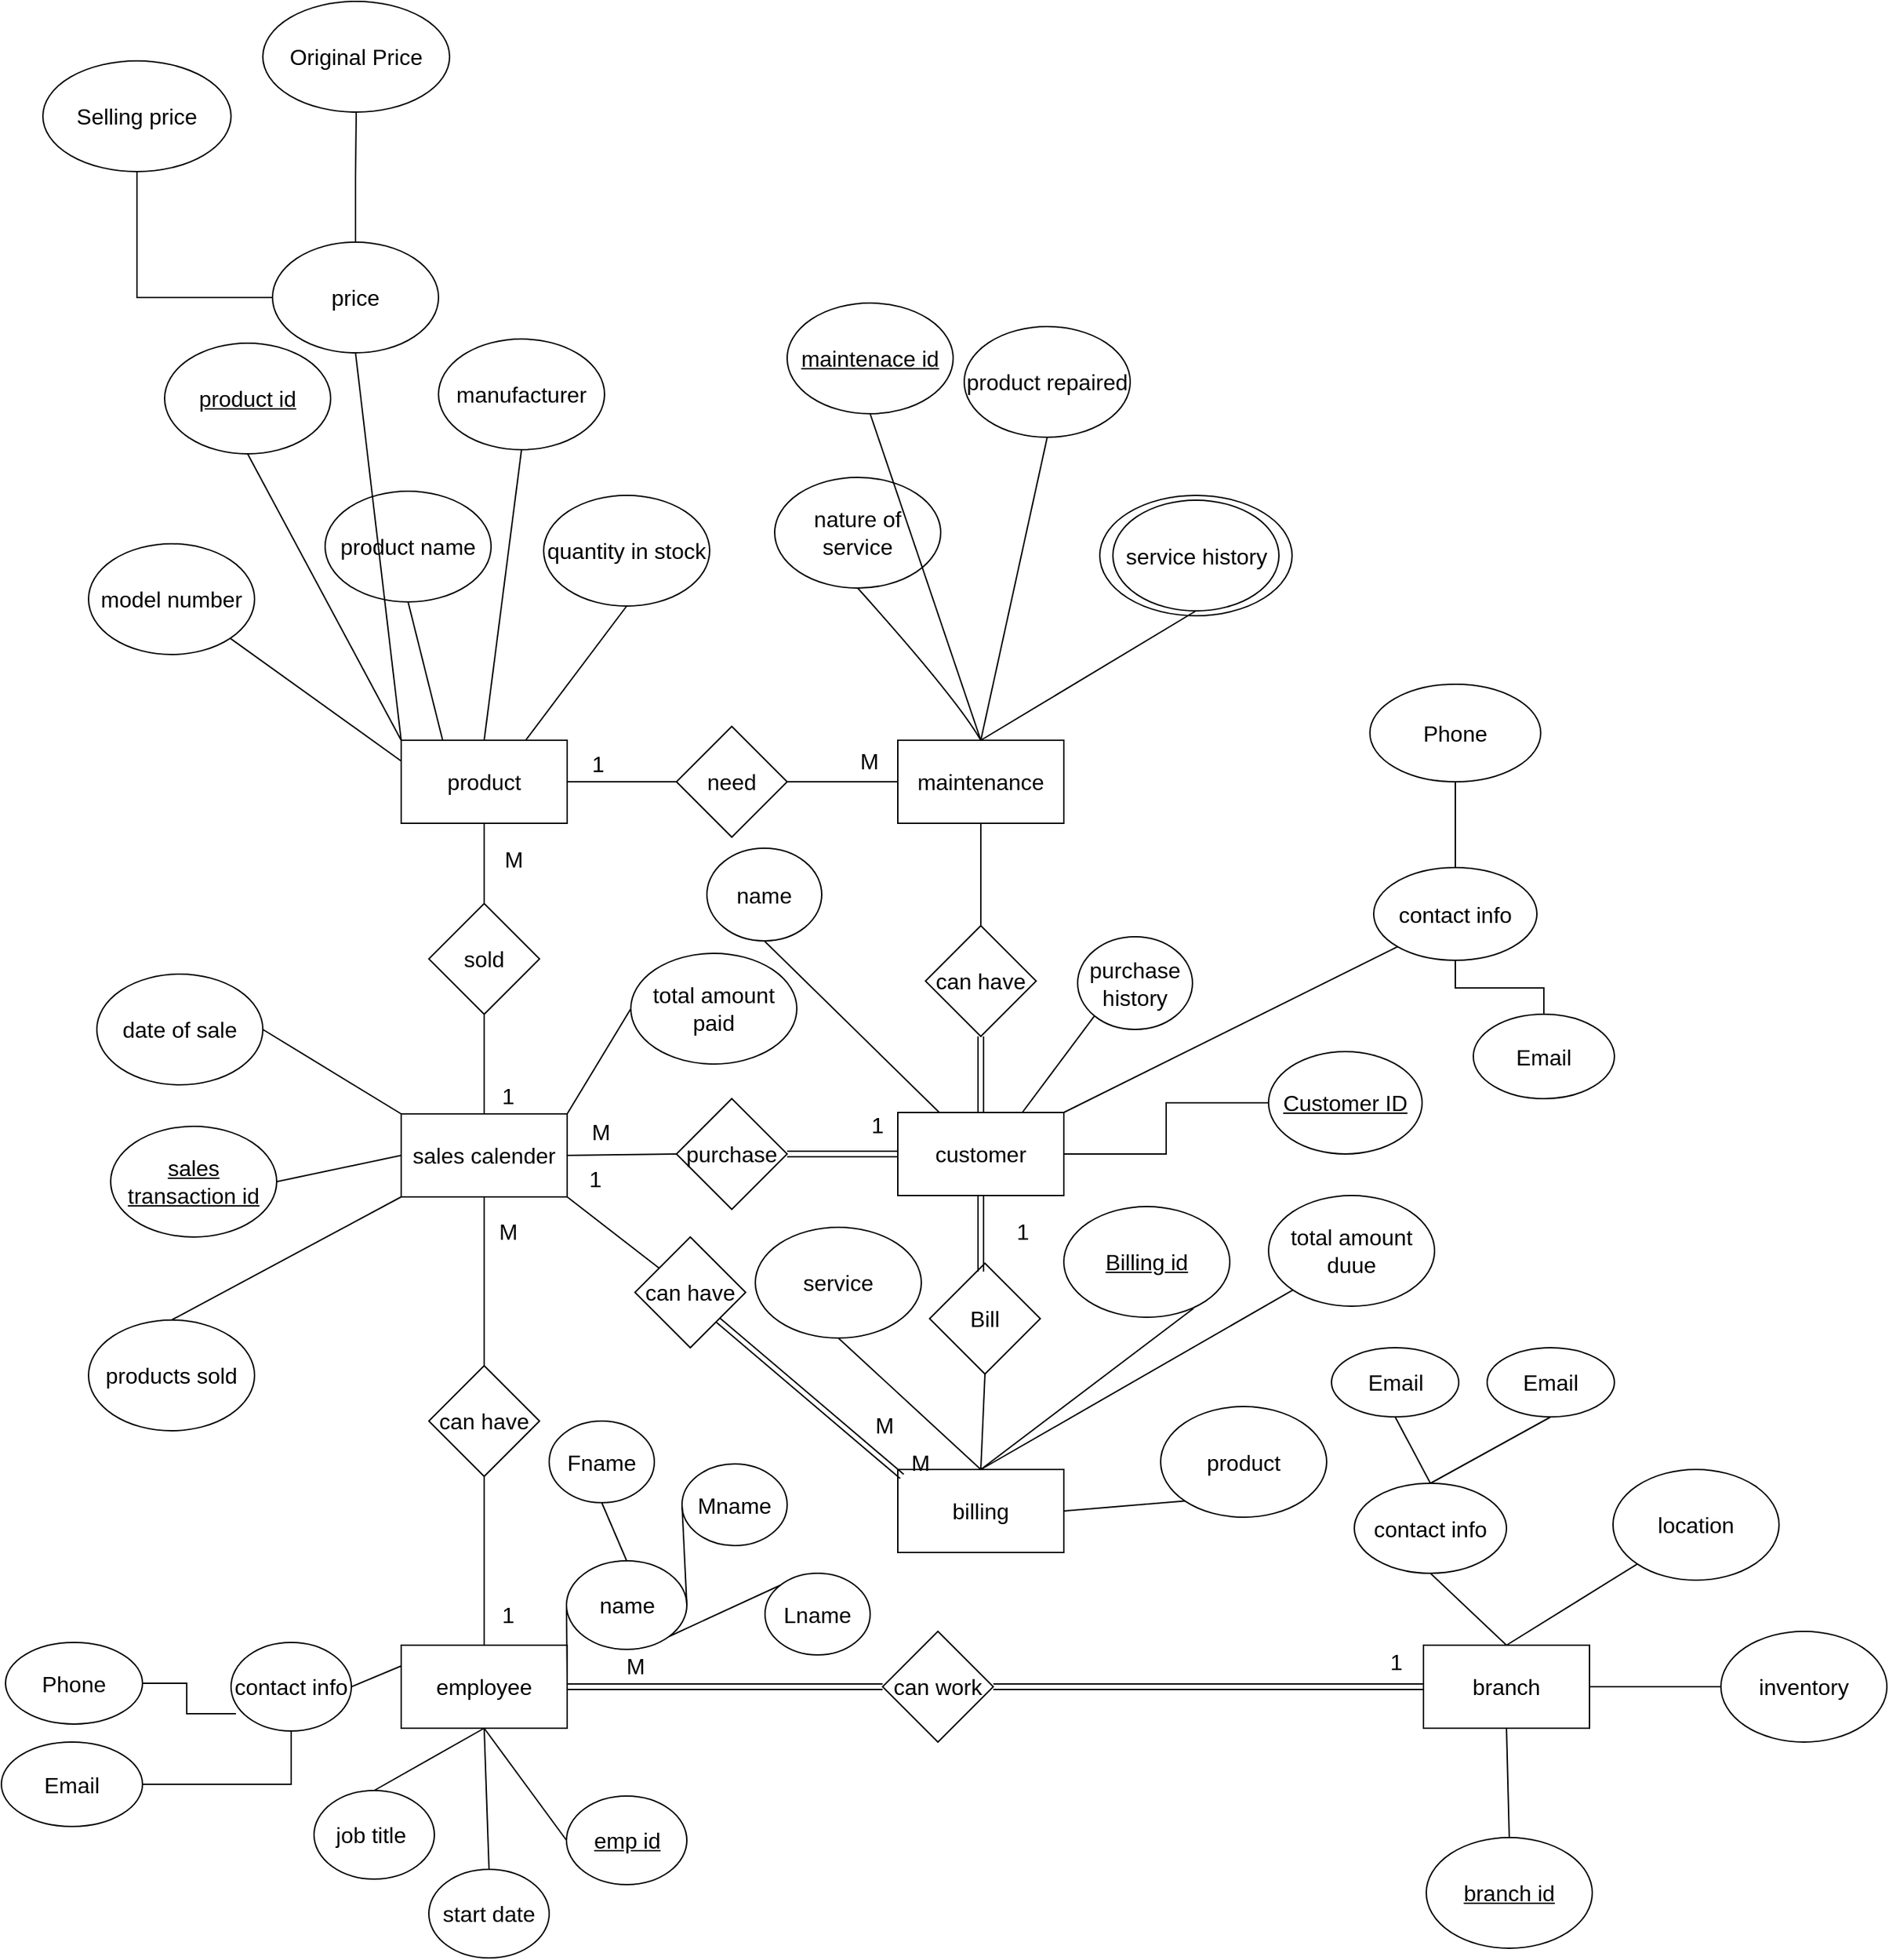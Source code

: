 <mxfile version="21.3.2" type="github">
  <diagram name="Page-1" id="_14LEz57tPDZyepLyran">
    <mxGraphModel dx="2309" dy="1158" grid="0" gridSize="10" guides="1" tooltips="1" connect="1" arrows="1" fold="1" page="0" pageScale="1" pageWidth="827" pageHeight="1169" math="0" shadow="0">
      <root>
        <mxCell id="0" />
        <mxCell id="1" parent="0" />
        <mxCell id="wd9jZNYNMY0b6v13ebfj-4" value="product&lt;span data-lucid-content=&quot;{&amp;quot;t&amp;quot;:&amp;quot;product&amp;quot;,&amp;quot;m&amp;quot;:[{&amp;quot;s&amp;quot;:0,&amp;quot;n&amp;quot;:&amp;quot;a&amp;quot;,&amp;quot;v&amp;quot;:&amp;quot;center&amp;quot;},{&amp;quot;s&amp;quot;:0,&amp;quot;n&amp;quot;:&amp;quot;b&amp;quot;,&amp;quot;v&amp;quot;:true,&amp;quot;e&amp;quot;:7},{&amp;quot;s&amp;quot;:0,&amp;quot;n&amp;quot;:&amp;quot;c&amp;quot;,&amp;quot;v&amp;quot;:&amp;quot;#333333ff&amp;quot;,&amp;quot;e&amp;quot;:7},{&amp;quot;s&amp;quot;:0,&amp;quot;n&amp;quot;:&amp;quot;fc&amp;quot;,&amp;quot;v&amp;quot;:&amp;quot;Bold&amp;quot;,&amp;quot;e&amp;quot;:7},{&amp;quot;s&amp;quot;:0,&amp;quot;n&amp;quot;:&amp;quot;fid&amp;quot;,&amp;quot;v&amp;quot;:5,&amp;quot;e&amp;quot;:7},{&amp;quot;s&amp;quot;:0,&amp;quot;n&amp;quot;:&amp;quot;s&amp;quot;,&amp;quot;v&amp;quot;:22.222,&amp;quot;e&amp;quot;:7}]}&quot; data-lucid-type=&quot;application/vnd.lucid.text&quot;&gt;&lt;/span&gt;&lt;span data-lucid-content=&quot;{&amp;quot;t&amp;quot;:&amp;quot;product&amp;quot;,&amp;quot;m&amp;quot;:[{&amp;quot;s&amp;quot;:0,&amp;quot;n&amp;quot;:&amp;quot;a&amp;quot;,&amp;quot;v&amp;quot;:&amp;quot;center&amp;quot;},{&amp;quot;s&amp;quot;:0,&amp;quot;n&amp;quot;:&amp;quot;b&amp;quot;,&amp;quot;v&amp;quot;:true,&amp;quot;e&amp;quot;:7},{&amp;quot;s&amp;quot;:0,&amp;quot;n&amp;quot;:&amp;quot;c&amp;quot;,&amp;quot;v&amp;quot;:&amp;quot;#333333ff&amp;quot;,&amp;quot;e&amp;quot;:7},{&amp;quot;s&amp;quot;:0,&amp;quot;n&amp;quot;:&amp;quot;fc&amp;quot;,&amp;quot;v&amp;quot;:&amp;quot;Bold&amp;quot;,&amp;quot;e&amp;quot;:7},{&amp;quot;s&amp;quot;:0,&amp;quot;n&amp;quot;:&amp;quot;fid&amp;quot;,&amp;quot;v&amp;quot;:5,&amp;quot;e&amp;quot;:7},{&amp;quot;s&amp;quot;:0,&amp;quot;n&amp;quot;:&amp;quot;s&amp;quot;,&amp;quot;v&amp;quot;:22.222,&amp;quot;e&amp;quot;:7}]}&quot; data-lucid-type=&quot;application/vnd.lucid.text&quot;&gt;&lt;/span&gt;" style="rounded=0;whiteSpace=wrap;html=1;fontSize=16;" parent="1" vertex="1">
          <mxGeometry x="163" y="721" width="120" height="60" as="geometry" />
        </mxCell>
        <mxCell id="4b2ayb3zrJnUfWm3g6P_-13" value="" style="edgeStyle=orthogonalEdgeStyle;rounded=0;orthogonalLoop=1;jettySize=auto;html=1;endArrow=none;endFill=0;" parent="1" source="wd9jZNYNMY0b6v13ebfj-5" target="4b2ayb3zrJnUfWm3g6P_-12" edge="1">
          <mxGeometry relative="1" as="geometry" />
        </mxCell>
        <mxCell id="wd9jZNYNMY0b6v13ebfj-5" value="customer" style="rounded=0;whiteSpace=wrap;html=1;fontSize=16;" parent="1" vertex="1">
          <mxGeometry x="522" y="990" width="120" height="60" as="geometry" />
        </mxCell>
        <mxCell id="wd9jZNYNMY0b6v13ebfj-6" value="employee" style="rounded=0;whiteSpace=wrap;html=1;fontSize=16;" parent="1" vertex="1">
          <mxGeometry x="163" y="1375" width="120" height="60" as="geometry" />
        </mxCell>
        <mxCell id="wd9jZNYNMY0b6v13ebfj-7" value="branch" style="rounded=0;whiteSpace=wrap;html=1;fontSize=16;" parent="1" vertex="1">
          <mxGeometry x="902" y="1375" width="120" height="60" as="geometry" />
        </mxCell>
        <mxCell id="wd9jZNYNMY0b6v13ebfj-8" value="billing" style="rounded=0;whiteSpace=wrap;html=1;fontSize=16;" parent="1" vertex="1">
          <mxGeometry x="522" y="1248" width="120" height="60" as="geometry" />
        </mxCell>
        <mxCell id="wd9jZNYNMY0b6v13ebfj-9" value="sales calender" style="rounded=0;whiteSpace=wrap;html=1;fontSize=16;" parent="1" vertex="1">
          <mxGeometry x="163" y="991" width="120" height="60" as="geometry" />
        </mxCell>
        <mxCell id="wd9jZNYNMY0b6v13ebfj-10" value="maintenance" style="rounded=0;whiteSpace=wrap;html=1;fontSize=16;" parent="1" vertex="1">
          <mxGeometry x="522" y="721" width="120" height="60" as="geometry" />
        </mxCell>
        <mxCell id="wd9jZNYNMY0b6v13ebfj-11" value="need" style="rhombus;whiteSpace=wrap;html=1;fontSize=16;" parent="1" vertex="1">
          <mxGeometry x="362" y="711" width="80" height="80" as="geometry" />
        </mxCell>
        <mxCell id="wd9jZNYNMY0b6v13ebfj-12" value="sold" style="rhombus;whiteSpace=wrap;html=1;fontSize=16;" parent="1" vertex="1">
          <mxGeometry x="183" y="839" width="80" height="80" as="geometry" />
        </mxCell>
        <mxCell id="wd9jZNYNMY0b6v13ebfj-13" value="Bill" style="rhombus;whiteSpace=wrap;html=1;fontSize=16;" parent="1" vertex="1">
          <mxGeometry x="545" y="1099" width="80" height="80" as="geometry" />
        </mxCell>
        <mxCell id="wd9jZNYNMY0b6v13ebfj-14" value="can have" style="rhombus;whiteSpace=wrap;html=1;fontSize=16;" parent="1" vertex="1">
          <mxGeometry x="183" y="1173" width="80" height="80" as="geometry" />
        </mxCell>
        <mxCell id="wd9jZNYNMY0b6v13ebfj-15" value="purchase" style="rhombus;whiteSpace=wrap;html=1;fontSize=16;" parent="1" vertex="1">
          <mxGeometry x="362" y="980" width="80" height="80" as="geometry" />
        </mxCell>
        <mxCell id="wd9jZNYNMY0b6v13ebfj-16" value="product name" style="ellipse;whiteSpace=wrap;html=1;fontSize=16;" parent="1" vertex="1">
          <mxGeometry x="108" y="541" width="120" height="80" as="geometry" />
        </mxCell>
        <mxCell id="wd9jZNYNMY0b6v13ebfj-17" value="quantity in stock" style="ellipse;whiteSpace=wrap;html=1;fontSize=16;" parent="1" vertex="1">
          <mxGeometry x="266" y="544" width="120" height="80" as="geometry" />
        </mxCell>
        <mxCell id="wd9jZNYNMY0b6v13ebfj-18" value="model number" style="ellipse;whiteSpace=wrap;html=1;fontSize=16;" parent="1" vertex="1">
          <mxGeometry x="-63" y="579" width="120" height="80" as="geometry" />
        </mxCell>
        <mxCell id="4b2ayb3zrJnUfWm3g6P_-7" value="" style="edgeStyle=orthogonalEdgeStyle;rounded=0;orthogonalLoop=1;jettySize=auto;html=1;endArrow=none;endFill=0;" parent="1" source="wd9jZNYNMY0b6v13ebfj-19" target="4b2ayb3zrJnUfWm3g6P_-6" edge="1">
          <mxGeometry relative="1" as="geometry" />
        </mxCell>
        <mxCell id="4b2ayb3zrJnUfWm3g6P_-9" value="" style="edgeStyle=orthogonalEdgeStyle;rounded=0;orthogonalLoop=1;jettySize=auto;html=1;endArrow=none;endFill=0;" parent="1" source="wd9jZNYNMY0b6v13ebfj-19" target="4b2ayb3zrJnUfWm3g6P_-8" edge="1">
          <mxGeometry relative="1" as="geometry" />
        </mxCell>
        <mxCell id="wd9jZNYNMY0b6v13ebfj-19" value="price" style="ellipse;whiteSpace=wrap;html=1;fontSize=16;" parent="1" vertex="1">
          <mxGeometry x="70" y="361" width="120" height="80" as="geometry" />
        </mxCell>
        <mxCell id="wd9jZNYNMY0b6v13ebfj-27" value="" style="endArrow=none;html=1;rounded=0;fontSize=12;startSize=8;endSize=8;curved=1;exitX=0.5;exitY=1;exitDx=0;exitDy=0;entryX=0;entryY=0;entryDx=0;entryDy=0;" parent="1" source="wd9jZNYNMY0b6v13ebfj-19" target="wd9jZNYNMY0b6v13ebfj-4" edge="1">
          <mxGeometry width="50" height="50" relative="1" as="geometry">
            <mxPoint x="76" y="912" as="sourcePoint" />
            <mxPoint x="126" y="862" as="targetPoint" />
          </mxGeometry>
        </mxCell>
        <mxCell id="wd9jZNYNMY0b6v13ebfj-28" value="manufacturer" style="ellipse;whiteSpace=wrap;html=1;fontSize=16;" parent="1" vertex="1">
          <mxGeometry x="190" y="431" width="120" height="80" as="geometry" />
        </mxCell>
        <mxCell id="wd9jZNYNMY0b6v13ebfj-29" value="&lt;u&gt;product id&lt;/u&gt;" style="ellipse;whiteSpace=wrap;html=1;fontSize=16;" parent="1" vertex="1">
          <mxGeometry x="-8" y="434" width="120" height="80" as="geometry" />
        </mxCell>
        <mxCell id="wd9jZNYNMY0b6v13ebfj-30" value="" style="endArrow=none;html=1;rounded=0;fontSize=12;startSize=8;endSize=8;curved=1;entryX=1;entryY=1;entryDx=0;entryDy=0;exitX=0;exitY=0.25;exitDx=0;exitDy=0;" parent="1" source="wd9jZNYNMY0b6v13ebfj-4" target="wd9jZNYNMY0b6v13ebfj-18" edge="1">
          <mxGeometry width="50" height="50" relative="1" as="geometry">
            <mxPoint x="-184" y="1195" as="sourcePoint" />
            <mxPoint x="-134" y="1145" as="targetPoint" />
          </mxGeometry>
        </mxCell>
        <mxCell id="wd9jZNYNMY0b6v13ebfj-31" value="" style="endArrow=none;html=1;rounded=0;fontSize=12;startSize=8;endSize=8;curved=1;entryX=0.5;entryY=1;entryDx=0;entryDy=0;exitX=0.25;exitY=0;exitDx=0;exitDy=0;" parent="1" source="wd9jZNYNMY0b6v13ebfj-4" target="wd9jZNYNMY0b6v13ebfj-16" edge="1">
          <mxGeometry width="50" height="50" relative="1" as="geometry">
            <mxPoint x="44" y="924" as="sourcePoint" />
            <mxPoint x="94" y="874" as="targetPoint" />
          </mxGeometry>
        </mxCell>
        <mxCell id="wd9jZNYNMY0b6v13ebfj-32" value="" style="endArrow=none;html=1;rounded=0;fontSize=12;startSize=8;endSize=8;curved=1;entryX=0.5;entryY=1;entryDx=0;entryDy=0;exitX=0.5;exitY=0;exitDx=0;exitDy=0;" parent="1" source="wd9jZNYNMY0b6v13ebfj-4" target="wd9jZNYNMY0b6v13ebfj-28" edge="1">
          <mxGeometry width="50" height="50" relative="1" as="geometry">
            <mxPoint x="203" y="731" as="sourcePoint" />
            <mxPoint x="178" y="631" as="targetPoint" />
          </mxGeometry>
        </mxCell>
        <mxCell id="wd9jZNYNMY0b6v13ebfj-33" value="" style="endArrow=none;html=1;rounded=0;fontSize=12;startSize=8;endSize=8;curved=1;entryX=0.5;entryY=1;entryDx=0;entryDy=0;exitX=0.75;exitY=0;exitDx=0;exitDy=0;" parent="1" source="wd9jZNYNMY0b6v13ebfj-4" target="wd9jZNYNMY0b6v13ebfj-17" edge="1">
          <mxGeometry width="50" height="50" relative="1" as="geometry">
            <mxPoint x="213" y="741" as="sourcePoint" />
            <mxPoint x="188" y="641" as="targetPoint" />
          </mxGeometry>
        </mxCell>
        <mxCell id="wd9jZNYNMY0b6v13ebfj-34" value="" style="endArrow=none;html=1;rounded=0;fontSize=12;startSize=8;endSize=8;curved=1;entryX=0.5;entryY=1;entryDx=0;entryDy=0;exitX=0;exitY=0;exitDx=0;exitDy=0;" parent="1" source="wd9jZNYNMY0b6v13ebfj-4" target="wd9jZNYNMY0b6v13ebfj-29" edge="1">
          <mxGeometry width="50" height="50" relative="1" as="geometry">
            <mxPoint x="233" y="731" as="sourcePoint" />
            <mxPoint x="260" y="521" as="targetPoint" />
          </mxGeometry>
        </mxCell>
        <mxCell id="wd9jZNYNMY0b6v13ebfj-36" value="" style="endArrow=none;html=1;rounded=0;fontSize=12;startSize=8;endSize=8;curved=1;exitX=1;exitY=0.5;exitDx=0;exitDy=0;entryX=0;entryY=0.5;entryDx=0;entryDy=0;" parent="1" source="wd9jZNYNMY0b6v13ebfj-4" target="wd9jZNYNMY0b6v13ebfj-11" edge="1">
          <mxGeometry width="50" height="50" relative="1" as="geometry">
            <mxPoint x="282" y="888" as="sourcePoint" />
            <mxPoint x="332" y="838" as="targetPoint" />
          </mxGeometry>
        </mxCell>
        <mxCell id="wd9jZNYNMY0b6v13ebfj-37" value="" style="endArrow=none;html=1;rounded=0;fontSize=12;startSize=8;endSize=8;curved=1;exitX=1;exitY=0.5;exitDx=0;exitDy=0;entryX=0;entryY=0.5;entryDx=0;entryDy=0;" parent="1" source="wd9jZNYNMY0b6v13ebfj-11" target="wd9jZNYNMY0b6v13ebfj-10" edge="1">
          <mxGeometry width="50" height="50" relative="1" as="geometry">
            <mxPoint x="383" y="884" as="sourcePoint" />
            <mxPoint x="471" y="770" as="targetPoint" />
          </mxGeometry>
        </mxCell>
        <mxCell id="wd9jZNYNMY0b6v13ebfj-38" value="nature of service" style="ellipse;whiteSpace=wrap;html=1;fontSize=16;" parent="1" vertex="1">
          <mxGeometry x="433" y="531" width="120" height="80" as="geometry" />
        </mxCell>
        <mxCell id="wd9jZNYNMY0b6v13ebfj-39" value="service history" style="ellipse;whiteSpace=wrap;html=1;fontSize=16;" parent="1" vertex="1">
          <mxGeometry x="677.5" y="547.5" width="120" height="80" as="geometry" />
        </mxCell>
        <mxCell id="wd9jZNYNMY0b6v13ebfj-40" value="product repaired" style="ellipse;whiteSpace=wrap;html=1;fontSize=16;" parent="1" vertex="1">
          <mxGeometry x="570" y="422" width="120" height="80" as="geometry" />
        </mxCell>
        <mxCell id="wd9jZNYNMY0b6v13ebfj-41" value="&lt;u&gt;maintenace id&lt;/u&gt;" style="ellipse;whiteSpace=wrap;html=1;fontSize=16;" parent="1" vertex="1">
          <mxGeometry x="442" y="405" width="120" height="80" as="geometry" />
        </mxCell>
        <mxCell id="wd9jZNYNMY0b6v13ebfj-42" value="" style="endArrow=none;html=1;rounded=0;fontSize=12;startSize=8;endSize=8;curved=1;entryX=0.5;entryY=1;entryDx=0;entryDy=0;exitX=0.5;exitY=0;exitDx=0;exitDy=0;" parent="1" source="wd9jZNYNMY0b6v13ebfj-10" target="wd9jZNYNMY0b6v13ebfj-39" edge="1">
          <mxGeometry width="50" height="50" relative="1" as="geometry">
            <mxPoint x="487" y="717" as="sourcePoint" />
            <mxPoint x="537" y="667" as="targetPoint" />
          </mxGeometry>
        </mxCell>
        <mxCell id="wd9jZNYNMY0b6v13ebfj-43" value="" style="endArrow=none;html=1;rounded=0;fontSize=12;startSize=8;endSize=8;curved=1;entryX=0.5;entryY=1;entryDx=0;entryDy=0;exitX=0.5;exitY=0;exitDx=0;exitDy=0;" parent="1" source="wd9jZNYNMY0b6v13ebfj-10" target="wd9jZNYNMY0b6v13ebfj-40" edge="1">
          <mxGeometry width="50" height="50" relative="1" as="geometry">
            <mxPoint x="497" y="727" as="sourcePoint" />
            <mxPoint x="547" y="677" as="targetPoint" />
          </mxGeometry>
        </mxCell>
        <mxCell id="wd9jZNYNMY0b6v13ebfj-44" value="" style="endArrow=none;html=1;rounded=0;fontSize=12;startSize=8;endSize=8;curved=1;entryX=0.5;entryY=1;entryDx=0;entryDy=0;exitX=0.5;exitY=0;exitDx=0;exitDy=0;" parent="1" source="wd9jZNYNMY0b6v13ebfj-10" target="wd9jZNYNMY0b6v13ebfj-41" edge="1">
          <mxGeometry width="50" height="50" relative="1" as="geometry">
            <mxPoint x="507" y="737" as="sourcePoint" />
            <mxPoint x="557" y="687" as="targetPoint" />
          </mxGeometry>
        </mxCell>
        <mxCell id="wd9jZNYNMY0b6v13ebfj-45" value="" style="endArrow=none;html=1;rounded=0;fontSize=12;startSize=8;endSize=8;curved=1;entryX=0.5;entryY=1;entryDx=0;entryDy=0;exitX=0.5;exitY=0;exitDx=0;exitDy=0;" parent="1" source="wd9jZNYNMY0b6v13ebfj-10" target="wd9jZNYNMY0b6v13ebfj-38" edge="1">
          <mxGeometry width="50" height="50" relative="1" as="geometry">
            <mxPoint x="517" y="747" as="sourcePoint" />
            <mxPoint x="567" y="697" as="targetPoint" />
            <Array as="points">
              <mxPoint x="564" y="690" />
            </Array>
          </mxGeometry>
        </mxCell>
        <mxCell id="wd9jZNYNMY0b6v13ebfj-47" value="" style="endArrow=none;html=1;rounded=0;fontSize=12;startSize=8;endSize=8;curved=1;entryX=0.5;entryY=1;entryDx=0;entryDy=0;exitX=0.5;exitY=0;exitDx=0;exitDy=0;" parent="1" source="wd9jZNYNMY0b6v13ebfj-12" target="wd9jZNYNMY0b6v13ebfj-4" edge="1">
          <mxGeometry width="50" height="50" relative="1" as="geometry">
            <mxPoint x="223" y="851" as="sourcePoint" />
            <mxPoint x="289" y="1142" as="targetPoint" />
          </mxGeometry>
        </mxCell>
        <mxCell id="wd9jZNYNMY0b6v13ebfj-48" value="" style="endArrow=none;html=1;rounded=0;fontSize=12;startSize=8;endSize=8;curved=1;entryX=0.5;entryY=1;entryDx=0;entryDy=0;exitX=0.5;exitY=0;exitDx=0;exitDy=0;" parent="1" source="wd9jZNYNMY0b6v13ebfj-9" target="wd9jZNYNMY0b6v13ebfj-12" edge="1">
          <mxGeometry width="50" height="50" relative="1" as="geometry">
            <mxPoint x="146" y="1171" as="sourcePoint" />
            <mxPoint x="196" y="1121" as="targetPoint" />
          </mxGeometry>
        </mxCell>
        <mxCell id="wd9jZNYNMY0b6v13ebfj-49" value="date of sale" style="ellipse;whiteSpace=wrap;html=1;fontSize=16;" parent="1" vertex="1">
          <mxGeometry x="-57" y="890" width="120" height="80" as="geometry" />
        </mxCell>
        <mxCell id="wd9jZNYNMY0b6v13ebfj-50" value="total amount paid" style="ellipse;whiteSpace=wrap;html=1;fontSize=16;" parent="1" vertex="1">
          <mxGeometry x="329" y="875" width="120" height="80" as="geometry" />
        </mxCell>
        <mxCell id="wd9jZNYNMY0b6v13ebfj-51" value="products sold" style="ellipse;whiteSpace=wrap;html=1;fontSize=16;" parent="1" vertex="1">
          <mxGeometry x="-63" y="1140" width="120" height="80" as="geometry" />
        </mxCell>
        <mxCell id="wd9jZNYNMY0b6v13ebfj-52" value="&lt;u&gt;sales transaction id&lt;/u&gt;" style="ellipse;whiteSpace=wrap;html=1;fontSize=16;" parent="1" vertex="1">
          <mxGeometry x="-47" y="1000" width="120" height="80" as="geometry" />
        </mxCell>
        <mxCell id="wd9jZNYNMY0b6v13ebfj-55" value="" style="endArrow=none;html=1;rounded=0;fontSize=12;startSize=8;endSize=8;curved=1;exitX=1;exitY=0.5;exitDx=0;exitDy=0;entryX=0;entryY=0;entryDx=0;entryDy=0;" parent="1" source="wd9jZNYNMY0b6v13ebfj-49" target="wd9jZNYNMY0b6v13ebfj-9" edge="1">
          <mxGeometry width="50" height="50" relative="1" as="geometry">
            <mxPoint x="107" y="981" as="sourcePoint" />
            <mxPoint x="157" y="931" as="targetPoint" />
          </mxGeometry>
        </mxCell>
        <mxCell id="wd9jZNYNMY0b6v13ebfj-56" value="" style="endArrow=none;html=1;rounded=0;fontSize=12;startSize=8;endSize=8;curved=1;entryX=1;entryY=0.5;entryDx=0;entryDy=0;exitX=0;exitY=0.5;exitDx=0;exitDy=0;" parent="1" source="wd9jZNYNMY0b6v13ebfj-9" target="wd9jZNYNMY0b6v13ebfj-52" edge="1">
          <mxGeometry width="50" height="50" relative="1" as="geometry">
            <mxPoint x="-96" y="1205" as="sourcePoint" />
            <mxPoint x="-46" y="1155" as="targetPoint" />
          </mxGeometry>
        </mxCell>
        <mxCell id="wd9jZNYNMY0b6v13ebfj-59" value="" style="endArrow=none;html=1;rounded=0;fontSize=12;startSize=8;endSize=8;curved=1;exitX=0;exitY=1;exitDx=0;exitDy=0;entryX=0.5;entryY=0;entryDx=0;entryDy=0;" parent="1" source="wd9jZNYNMY0b6v13ebfj-9" target="wd9jZNYNMY0b6v13ebfj-51" edge="1">
          <mxGeometry width="50" height="50" relative="1" as="geometry">
            <mxPoint x="304" y="1096" as="sourcePoint" />
            <mxPoint x="354" y="1046" as="targetPoint" />
          </mxGeometry>
        </mxCell>
        <mxCell id="wd9jZNYNMY0b6v13ebfj-60" value="" style="endArrow=none;html=1;rounded=0;fontSize=12;startSize=8;endSize=8;curved=1;exitX=0;exitY=0.5;exitDx=0;exitDy=0;entryX=1;entryY=0;entryDx=0;entryDy=0;" parent="1" source="wd9jZNYNMY0b6v13ebfj-50" target="wd9jZNYNMY0b6v13ebfj-9" edge="1">
          <mxGeometry width="50" height="50" relative="1" as="geometry">
            <mxPoint x="293" y="1061" as="sourcePoint" />
            <mxPoint x="320" y="1115" as="targetPoint" />
          </mxGeometry>
        </mxCell>
        <mxCell id="wd9jZNYNMY0b6v13ebfj-61" value="" style="endArrow=none;html=1;rounded=0;fontSize=12;startSize=8;endSize=8;curved=1;exitX=1;exitY=0.5;exitDx=0;exitDy=0;entryX=0;entryY=0.5;entryDx=0;entryDy=0;" parent="1" source="wd9jZNYNMY0b6v13ebfj-9" target="wd9jZNYNMY0b6v13ebfj-15" edge="1">
          <mxGeometry width="50" height="50" relative="1" as="geometry">
            <mxPoint x="339" y="1037" as="sourcePoint" />
            <mxPoint x="389" y="987" as="targetPoint" />
          </mxGeometry>
        </mxCell>
        <mxCell id="wd9jZNYNMY0b6v13ebfj-63" value="name" style="ellipse;whiteSpace=wrap;html=1;fontSize=16;" parent="1" vertex="1">
          <mxGeometry x="384" y="799" width="83" height="67" as="geometry" />
        </mxCell>
        <mxCell id="4b2ayb3zrJnUfWm3g6P_-2" value="" style="edgeStyle=orthogonalEdgeStyle;rounded=0;orthogonalLoop=1;jettySize=auto;html=1;endArrow=none;endFill=0;" parent="1" source="wd9jZNYNMY0b6v13ebfj-65" target="4b2ayb3zrJnUfWm3g6P_-1" edge="1">
          <mxGeometry relative="1" as="geometry" />
        </mxCell>
        <mxCell id="4b2ayb3zrJnUfWm3g6P_-4" value="" style="edgeStyle=orthogonalEdgeStyle;rounded=0;orthogonalLoop=1;jettySize=auto;html=1;endArrow=none;endFill=0;" parent="1" source="wd9jZNYNMY0b6v13ebfj-65" target="4b2ayb3zrJnUfWm3g6P_-3" edge="1">
          <mxGeometry relative="1" as="geometry" />
        </mxCell>
        <mxCell id="wd9jZNYNMY0b6v13ebfj-65" value="contact info" style="ellipse;whiteSpace=wrap;html=1;fontSize=16;" parent="1" vertex="1">
          <mxGeometry x="866" y="813" width="118" height="67" as="geometry" />
        </mxCell>
        <mxCell id="wd9jZNYNMY0b6v13ebfj-66" value="purchase&lt;br&gt;history" style="ellipse;whiteSpace=wrap;html=1;fontSize=16;" parent="1" vertex="1">
          <mxGeometry x="652" y="863" width="83" height="67" as="geometry" />
        </mxCell>
        <mxCell id="wd9jZNYNMY0b6v13ebfj-67" value="" style="endArrow=none;html=1;rounded=0;fontSize=12;startSize=8;endSize=8;curved=1;entryX=0.5;entryY=1;entryDx=0;entryDy=0;exitX=0.25;exitY=0;exitDx=0;exitDy=0;" parent="1" source="wd9jZNYNMY0b6v13ebfj-5" target="wd9jZNYNMY0b6v13ebfj-63" edge="1">
          <mxGeometry width="50" height="50" relative="1" as="geometry">
            <mxPoint x="499" y="1167" as="sourcePoint" />
            <mxPoint x="549" y="1117" as="targetPoint" />
          </mxGeometry>
        </mxCell>
        <mxCell id="wd9jZNYNMY0b6v13ebfj-68" value="" style="endArrow=none;html=1;rounded=0;fontSize=12;startSize=8;endSize=8;curved=1;entryX=0;entryY=1;entryDx=0;entryDy=0;exitX=1;exitY=0;exitDx=0;exitDy=0;" parent="1" source="wd9jZNYNMY0b6v13ebfj-5" target="wd9jZNYNMY0b6v13ebfj-65" edge="1">
          <mxGeometry width="50" height="50" relative="1" as="geometry">
            <mxPoint x="612" y="1196" as="sourcePoint" />
            <mxPoint x="662" y="1146" as="targetPoint" />
          </mxGeometry>
        </mxCell>
        <mxCell id="wd9jZNYNMY0b6v13ebfj-71" value="" style="endArrow=none;html=1;rounded=0;fontSize=12;startSize=8;endSize=8;curved=1;entryX=0;entryY=1;entryDx=0;entryDy=0;exitX=0.75;exitY=0;exitDx=0;exitDy=0;" parent="1" source="wd9jZNYNMY0b6v13ebfj-5" target="wd9jZNYNMY0b6v13ebfj-66" edge="1">
          <mxGeometry width="50" height="50" relative="1" as="geometry">
            <mxPoint x="592" y="1000" as="sourcePoint" />
            <mxPoint x="716" y="973" as="targetPoint" />
          </mxGeometry>
        </mxCell>
        <mxCell id="wd9jZNYNMY0b6v13ebfj-74" value="" style="endArrow=none;html=1;rounded=0;fontSize=12;startSize=8;endSize=8;curved=1;exitX=0.5;exitY=1;exitDx=0;exitDy=0;entryX=0.5;entryY=0;entryDx=0;entryDy=0;" parent="1" source="wd9jZNYNMY0b6v13ebfj-13" target="wd9jZNYNMY0b6v13ebfj-8" edge="1">
          <mxGeometry width="50" height="50" relative="1" as="geometry">
            <mxPoint x="793" y="1187" as="sourcePoint" />
            <mxPoint x="585" y="1243" as="targetPoint" />
          </mxGeometry>
        </mxCell>
        <mxCell id="wd9jZNYNMY0b6v13ebfj-75" value="service" style="ellipse;whiteSpace=wrap;html=1;fontSize=16;" parent="1" vertex="1">
          <mxGeometry x="419" y="1073" width="120" height="80" as="geometry" />
        </mxCell>
        <mxCell id="wd9jZNYNMY0b6v13ebfj-76" value="&lt;u&gt;Billing id&lt;/u&gt;" style="ellipse;whiteSpace=wrap;html=1;fontSize=16;" parent="1" vertex="1">
          <mxGeometry x="642" y="1058" width="120" height="80" as="geometry" />
        </mxCell>
        <mxCell id="wd9jZNYNMY0b6v13ebfj-78" value="total amount duue" style="ellipse;whiteSpace=wrap;html=1;fontSize=16;" parent="1" vertex="1">
          <mxGeometry x="790" y="1050" width="120" height="80" as="geometry" />
        </mxCell>
        <mxCell id="wd9jZNYNMY0b6v13ebfj-79" value="product" style="ellipse;whiteSpace=wrap;html=1;fontSize=16;" parent="1" vertex="1">
          <mxGeometry x="712" y="1202.5" width="120" height="80" as="geometry" />
        </mxCell>
        <mxCell id="wd9jZNYNMY0b6v13ebfj-82" style="edgeStyle=none;curved=1;rounded=0;orthogonalLoop=1;jettySize=auto;html=1;exitX=1;exitY=0;exitDx=0;exitDy=0;fontSize=12;startSize=8;endSize=8;" parent="1" edge="1">
          <mxGeometry relative="1" as="geometry">
            <mxPoint x="985.426" y="1205.716" as="sourcePoint" />
            <mxPoint x="985.794" y="1205.963" as="targetPoint" />
          </mxGeometry>
        </mxCell>
        <mxCell id="wd9jZNYNMY0b6v13ebfj-83" value="" style="endArrow=none;html=1;rounded=0;fontSize=12;startSize=8;endSize=8;curved=1;entryX=0.781;entryY=0.92;entryDx=0;entryDy=0;entryPerimeter=0;exitX=0.5;exitY=0;exitDx=0;exitDy=0;" parent="1" source="wd9jZNYNMY0b6v13ebfj-8" target="wd9jZNYNMY0b6v13ebfj-76" edge="1">
          <mxGeometry width="50" height="50" relative="1" as="geometry">
            <mxPoint x="1016" y="970" as="sourcePoint" />
            <mxPoint x="1066" y="920" as="targetPoint" />
          </mxGeometry>
        </mxCell>
        <mxCell id="wd9jZNYNMY0b6v13ebfj-84" value="" style="endArrow=none;html=1;rounded=0;fontSize=12;startSize=8;endSize=8;curved=1;entryX=0.5;entryY=1;entryDx=0;entryDy=0;exitX=0.5;exitY=0;exitDx=0;exitDy=0;" parent="1" source="wd9jZNYNMY0b6v13ebfj-8" target="wd9jZNYNMY0b6v13ebfj-75" edge="1">
          <mxGeometry width="50" height="50" relative="1" as="geometry">
            <mxPoint x="1016" y="948" as="sourcePoint" />
            <mxPoint x="1066" y="898" as="targetPoint" />
          </mxGeometry>
        </mxCell>
        <mxCell id="wd9jZNYNMY0b6v13ebfj-85" value="" style="endArrow=none;html=1;rounded=0;fontSize=12;startSize=8;endSize=8;curved=1;entryX=0;entryY=1;entryDx=0;entryDy=0;exitX=0.5;exitY=0;exitDx=0;exitDy=0;" parent="1" source="wd9jZNYNMY0b6v13ebfj-8" target="wd9jZNYNMY0b6v13ebfj-78" edge="1">
          <mxGeometry width="50" height="50" relative="1" as="geometry">
            <mxPoint x="995" y="1175" as="sourcePoint" />
            <mxPoint x="1045" y="1125" as="targetPoint" />
          </mxGeometry>
        </mxCell>
        <mxCell id="wd9jZNYNMY0b6v13ebfj-86" value="" style="endArrow=none;html=1;rounded=0;fontSize=12;startSize=8;endSize=8;curved=1;entryX=0;entryY=1;entryDx=0;entryDy=0;exitX=1;exitY=0.5;exitDx=0;exitDy=0;" parent="1" source="wd9jZNYNMY0b6v13ebfj-8" target="wd9jZNYNMY0b6v13ebfj-79" edge="1">
          <mxGeometry width="50" height="50" relative="1" as="geometry">
            <mxPoint x="1080" y="1037" as="sourcePoint" />
            <mxPoint x="1130" y="987" as="targetPoint" />
          </mxGeometry>
        </mxCell>
        <mxCell id="wd9jZNYNMY0b6v13ebfj-90" value="" style="endArrow=none;html=1;rounded=0;fontSize=12;startSize=8;endSize=8;curved=1;entryX=0.5;entryY=1;entryDx=0;entryDy=0;exitX=0.5;exitY=0;exitDx=0;exitDy=0;" parent="1" source="wd9jZNYNMY0b6v13ebfj-14" target="wd9jZNYNMY0b6v13ebfj-9" edge="1">
          <mxGeometry width="50" height="50" relative="1" as="geometry">
            <mxPoint x="347" y="1282" as="sourcePoint" />
            <mxPoint x="397" y="1232" as="targetPoint" />
          </mxGeometry>
        </mxCell>
        <mxCell id="wd9jZNYNMY0b6v13ebfj-91" value="" style="endArrow=none;html=1;rounded=0;fontSize=12;startSize=8;endSize=8;curved=1;entryX=0.5;entryY=1;entryDx=0;entryDy=0;exitX=0.5;exitY=0;exitDx=0;exitDy=0;" parent="1" source="wd9jZNYNMY0b6v13ebfj-6" target="wd9jZNYNMY0b6v13ebfj-14" edge="1">
          <mxGeometry width="50" height="50" relative="1" as="geometry">
            <mxPoint x="191" y="1333" as="sourcePoint" />
            <mxPoint x="241" y="1283" as="targetPoint" />
          </mxGeometry>
        </mxCell>
        <mxCell id="wd9jZNYNMY0b6v13ebfj-92" value="start date" style="ellipse;whiteSpace=wrap;html=1;fontSize=16;" parent="1" vertex="1">
          <mxGeometry x="183" y="1537" width="87" height="64" as="geometry" />
        </mxCell>
        <mxCell id="wd9jZNYNMY0b6v13ebfj-93" value="&lt;u&gt;emp id&lt;/u&gt;" style="ellipse;whiteSpace=wrap;html=1;fontSize=16;" parent="1" vertex="1">
          <mxGeometry x="282.5" y="1484" width="87" height="64" as="geometry" />
        </mxCell>
        <mxCell id="wd9jZNYNMY0b6v13ebfj-94" value="job title&amp;nbsp;" style="ellipse;whiteSpace=wrap;html=1;fontSize=16;" parent="1" vertex="1">
          <mxGeometry x="100" y="1480" width="87" height="64" as="geometry" />
        </mxCell>
        <mxCell id="wd9jZNYNMY0b6v13ebfj-95" value="contact info" style="ellipse;whiteSpace=wrap;html=1;fontSize=16;" parent="1" vertex="1">
          <mxGeometry x="40" y="1373" width="87" height="64" as="geometry" />
        </mxCell>
        <mxCell id="wd9jZNYNMY0b6v13ebfj-96" value="name" style="ellipse;whiteSpace=wrap;html=1;fontSize=16;" parent="1" vertex="1">
          <mxGeometry x="282.5" y="1314" width="87" height="64" as="geometry" />
        </mxCell>
        <mxCell id="wd9jZNYNMY0b6v13ebfj-97" value="" style="endArrow=none;html=1;rounded=0;fontSize=12;startSize=8;endSize=8;curved=1;entryX=0.5;entryY=1;entryDx=0;entryDy=0;exitX=0.5;exitY=0;exitDx=0;exitDy=0;" parent="1" source="wd9jZNYNMY0b6v13ebfj-94" target="wd9jZNYNMY0b6v13ebfj-6" edge="1">
          <mxGeometry width="50" height="50" relative="1" as="geometry">
            <mxPoint x="202" y="1519" as="sourcePoint" />
            <mxPoint x="252" y="1469" as="targetPoint" />
          </mxGeometry>
        </mxCell>
        <mxCell id="wd9jZNYNMY0b6v13ebfj-98" value="" style="endArrow=none;html=1;rounded=0;fontSize=12;startSize=8;endSize=8;curved=1;entryX=0.5;entryY=1;entryDx=0;entryDy=0;exitX=0.5;exitY=0;exitDx=0;exitDy=0;" parent="1" source="wd9jZNYNMY0b6v13ebfj-92" target="wd9jZNYNMY0b6v13ebfj-6" edge="1">
          <mxGeometry width="50" height="50" relative="1" as="geometry">
            <mxPoint x="403" y="1556" as="sourcePoint" />
            <mxPoint x="453" y="1506" as="targetPoint" />
          </mxGeometry>
        </mxCell>
        <mxCell id="wd9jZNYNMY0b6v13ebfj-99" value="" style="endArrow=none;html=1;rounded=0;fontSize=12;startSize=8;endSize=8;curved=1;exitX=0.5;exitY=1;exitDx=0;exitDy=0;entryX=0;entryY=0.5;entryDx=0;entryDy=0;" parent="1" source="wd9jZNYNMY0b6v13ebfj-6" target="wd9jZNYNMY0b6v13ebfj-93" edge="1">
          <mxGeometry width="50" height="50" relative="1" as="geometry">
            <mxPoint x="444" y="1496" as="sourcePoint" />
            <mxPoint x="494" y="1446" as="targetPoint" />
          </mxGeometry>
        </mxCell>
        <mxCell id="wd9jZNYNMY0b6v13ebfj-100" value="" style="endArrow=none;html=1;rounded=0;fontSize=12;startSize=8;endSize=8;curved=1;exitX=1;exitY=0.5;exitDx=0;exitDy=0;entryX=0;entryY=0.5;entryDx=0;entryDy=0;" parent="1" source="wd9jZNYNMY0b6v13ebfj-6" target="wd9jZNYNMY0b6v13ebfj-96" edge="1">
          <mxGeometry width="50" height="50" relative="1" as="geometry">
            <mxPoint x="456" y="1424" as="sourcePoint" />
            <mxPoint x="506" y="1374" as="targetPoint" />
          </mxGeometry>
        </mxCell>
        <mxCell id="wd9jZNYNMY0b6v13ebfj-101" value="" style="endArrow=none;html=1;rounded=0;fontSize=12;startSize=8;endSize=8;curved=1;exitX=1;exitY=0.5;exitDx=0;exitDy=0;entryX=0;entryY=0.25;entryDx=0;entryDy=0;" parent="1" source="wd9jZNYNMY0b6v13ebfj-95" target="wd9jZNYNMY0b6v13ebfj-6" edge="1">
          <mxGeometry width="50" height="50" relative="1" as="geometry">
            <mxPoint x="127" y="1360" as="sourcePoint" />
            <mxPoint x="177" y="1310" as="targetPoint" />
          </mxGeometry>
        </mxCell>
        <mxCell id="wd9jZNYNMY0b6v13ebfj-102" value="Mname" style="ellipse;whiteSpace=wrap;html=1;fontSize=16;" parent="1" vertex="1">
          <mxGeometry x="366" y="1244" width="76" height="59" as="geometry" />
        </mxCell>
        <mxCell id="wd9jZNYNMY0b6v13ebfj-103" value="Fname" style="ellipse;whiteSpace=wrap;html=1;fontSize=16;" parent="1" vertex="1">
          <mxGeometry x="270" y="1213" width="76" height="59" as="geometry" />
        </mxCell>
        <mxCell id="wd9jZNYNMY0b6v13ebfj-104" value="Lname" style="ellipse;whiteSpace=wrap;html=1;fontSize=16;" parent="1" vertex="1">
          <mxGeometry x="426" y="1323" width="76" height="59" as="geometry" />
        </mxCell>
        <mxCell id="wd9jZNYNMY0b6v13ebfj-105" value="" style="endArrow=none;html=1;rounded=0;fontSize=12;startSize=8;endSize=8;curved=1;entryX=0.5;entryY=1;entryDx=0;entryDy=0;exitX=0.5;exitY=0;exitDx=0;exitDy=0;" parent="1" source="wd9jZNYNMY0b6v13ebfj-96" target="wd9jZNYNMY0b6v13ebfj-103" edge="1">
          <mxGeometry width="50" height="50" relative="1" as="geometry">
            <mxPoint x="272" y="1349" as="sourcePoint" />
            <mxPoint x="322" y="1299" as="targetPoint" />
          </mxGeometry>
        </mxCell>
        <mxCell id="wd9jZNYNMY0b6v13ebfj-106" value="" style="endArrow=none;html=1;rounded=0;fontSize=12;startSize=8;endSize=8;curved=1;exitX=1;exitY=0.5;exitDx=0;exitDy=0;entryX=0;entryY=0.5;entryDx=0;entryDy=0;" parent="1" source="wd9jZNYNMY0b6v13ebfj-96" target="wd9jZNYNMY0b6v13ebfj-102" edge="1">
          <mxGeometry width="50" height="50" relative="1" as="geometry">
            <mxPoint x="476" y="1343" as="sourcePoint" />
            <mxPoint x="526" y="1293" as="targetPoint" />
          </mxGeometry>
        </mxCell>
        <mxCell id="wd9jZNYNMY0b6v13ebfj-107" value="" style="endArrow=none;html=1;rounded=0;fontSize=12;startSize=8;endSize=8;curved=1;exitX=1;exitY=1;exitDx=0;exitDy=0;entryX=0;entryY=0;entryDx=0;entryDy=0;" parent="1" source="wd9jZNYNMY0b6v13ebfj-96" target="wd9jZNYNMY0b6v13ebfj-104" edge="1">
          <mxGeometry width="50" height="50" relative="1" as="geometry">
            <mxPoint x="518" y="1599" as="sourcePoint" />
            <mxPoint x="568" y="1549" as="targetPoint" />
          </mxGeometry>
        </mxCell>
        <mxCell id="wd9jZNYNMY0b6v13ebfj-110" style="edgeStyle=none;curved=1;rounded=0;orthogonalLoop=1;jettySize=auto;html=1;exitX=1;exitY=0;exitDx=0;exitDy=0;fontSize=12;startSize=8;endSize=8;" parent="1" edge="1">
          <mxGeometry relative="1" as="geometry">
            <mxPoint x="429.5" y="1402" as="sourcePoint" />
            <mxPoint x="429.5" y="1402" as="targetPoint" />
          </mxGeometry>
        </mxCell>
        <mxCell id="wd9jZNYNMY0b6v13ebfj-113" value="can work" style="rhombus;whiteSpace=wrap;html=1;fontSize=16;" parent="1" vertex="1">
          <mxGeometry x="511" y="1365" width="80" height="80" as="geometry" />
        </mxCell>
        <mxCell id="wd9jZNYNMY0b6v13ebfj-116" value="contact info" style="ellipse;whiteSpace=wrap;html=1;fontSize=16;" parent="1" vertex="1">
          <mxGeometry x="852" y="1258" width="110" height="65" as="geometry" />
        </mxCell>
        <mxCell id="wd9jZNYNMY0b6v13ebfj-117" value="location" style="ellipse;whiteSpace=wrap;html=1;fontSize=16;" parent="1" vertex="1">
          <mxGeometry x="1039" y="1248" width="120" height="80" as="geometry" />
        </mxCell>
        <mxCell id="wd9jZNYNMY0b6v13ebfj-118" value="inventory" style="ellipse;whiteSpace=wrap;html=1;fontSize=16;" parent="1" vertex="1">
          <mxGeometry x="1117" y="1365" width="120" height="80" as="geometry" />
        </mxCell>
        <mxCell id="wd9jZNYNMY0b6v13ebfj-119" value="&lt;u&gt;branch id&lt;/u&gt;" style="ellipse;whiteSpace=wrap;html=1;fontSize=16;" parent="1" vertex="1">
          <mxGeometry x="904" y="1514" width="120" height="80" as="geometry" />
        </mxCell>
        <mxCell id="wd9jZNYNMY0b6v13ebfj-120" value="" style="endArrow=none;html=1;rounded=0;fontSize=12;startSize=8;endSize=8;curved=1;entryX=0.5;entryY=1;entryDx=0;entryDy=0;exitX=0.5;exitY=0;exitDx=0;exitDy=0;" parent="1" source="wd9jZNYNMY0b6v13ebfj-7" target="wd9jZNYNMY0b6v13ebfj-116" edge="1">
          <mxGeometry width="50" height="50" relative="1" as="geometry">
            <mxPoint x="945" y="1392" as="sourcePoint" />
            <mxPoint x="995" y="1342" as="targetPoint" />
          </mxGeometry>
        </mxCell>
        <mxCell id="wd9jZNYNMY0b6v13ebfj-121" value="" style="endArrow=none;html=1;rounded=0;fontSize=12;startSize=8;endSize=8;curved=1;entryX=0;entryY=1;entryDx=0;entryDy=0;exitX=0.5;exitY=0;exitDx=0;exitDy=0;" parent="1" source="wd9jZNYNMY0b6v13ebfj-7" target="wd9jZNYNMY0b6v13ebfj-117" edge="1">
          <mxGeometry width="50" height="50" relative="1" as="geometry">
            <mxPoint x="876" y="1535" as="sourcePoint" />
            <mxPoint x="926" y="1485" as="targetPoint" />
          </mxGeometry>
        </mxCell>
        <mxCell id="wd9jZNYNMY0b6v13ebfj-122" value="" style="endArrow=none;html=1;rounded=0;fontSize=12;startSize=8;endSize=8;curved=1;entryX=0;entryY=0.5;entryDx=0;entryDy=0;exitX=1;exitY=0.5;exitDx=0;exitDy=0;" parent="1" source="wd9jZNYNMY0b6v13ebfj-7" target="wd9jZNYNMY0b6v13ebfj-118" edge="1">
          <mxGeometry width="50" height="50" relative="1" as="geometry">
            <mxPoint x="979" y="1544" as="sourcePoint" />
            <mxPoint x="1029" y="1494" as="targetPoint" />
          </mxGeometry>
        </mxCell>
        <mxCell id="wd9jZNYNMY0b6v13ebfj-123" value="" style="endArrow=none;html=1;rounded=0;fontSize=12;startSize=8;endSize=8;curved=1;entryX=0.5;entryY=0;entryDx=0;entryDy=0;exitX=0.5;exitY=1;exitDx=0;exitDy=0;" parent="1" source="wd9jZNYNMY0b6v13ebfj-7" target="wd9jZNYNMY0b6v13ebfj-119" edge="1">
          <mxGeometry width="50" height="50" relative="1" as="geometry">
            <mxPoint x="651" y="1581" as="sourcePoint" />
            <mxPoint x="701" y="1531" as="targetPoint" />
          </mxGeometry>
        </mxCell>
        <mxCell id="wd9jZNYNMY0b6v13ebfj-130" value="1" style="text;html=1;align=center;verticalAlign=middle;resizable=0;points=[];autosize=1;strokeColor=none;fillColor=none;fontSize=16;" parent="1" vertex="1">
          <mxGeometry x="291" y="722" width="27" height="31" as="geometry" />
        </mxCell>
        <mxCell id="wd9jZNYNMY0b6v13ebfj-131" value="M" style="text;html=1;align=center;verticalAlign=middle;resizable=0;points=[];autosize=1;strokeColor=none;fillColor=none;fontSize=16;" parent="1" vertex="1">
          <mxGeometry x="485" y="720" width="31" height="31" as="geometry" />
        </mxCell>
        <mxCell id="wd9jZNYNMY0b6v13ebfj-132" value="" style="endArrow=classic;startArrow=classic;html=1;rounded=0;fontSize=12;curved=1;exitX=1;exitY=0.5;exitDx=0;exitDy=0;entryX=0;entryY=0.5;entryDx=0;entryDy=0;shape=link;" parent="1" source="wd9jZNYNMY0b6v13ebfj-15" target="wd9jZNYNMY0b6v13ebfj-5" edge="1">
          <mxGeometry width="50" height="50" relative="1" as="geometry">
            <mxPoint x="447" y="1062" as="sourcePoint" />
            <mxPoint x="497" y="1012" as="targetPoint" />
          </mxGeometry>
        </mxCell>
        <mxCell id="wd9jZNYNMY0b6v13ebfj-133" value="" style="endArrow=classic;startArrow=classic;html=1;rounded=0;fontSize=12;curved=1;exitX=0.5;exitY=1;exitDx=0;exitDy=0;shape=link;" parent="1" source="wd9jZNYNMY0b6v13ebfj-5" edge="1">
          <mxGeometry width="50" height="50" relative="1" as="geometry">
            <mxPoint x="659" y="1121" as="sourcePoint" />
            <mxPoint x="582" y="1105" as="targetPoint" />
          </mxGeometry>
        </mxCell>
        <mxCell id="wd9jZNYNMY0b6v13ebfj-134" value="M" style="text;html=1;align=center;verticalAlign=middle;resizable=0;points=[];autosize=1;strokeColor=none;fillColor=none;fontSize=16;" parent="1" vertex="1">
          <mxGeometry x="291" y="988" width="31" height="31" as="geometry" />
        </mxCell>
        <mxCell id="wd9jZNYNMY0b6v13ebfj-136" value="1" style="text;html=1;align=center;verticalAlign=middle;resizable=0;points=[];autosize=1;strokeColor=none;fillColor=none;fontSize=16;" parent="1" vertex="1">
          <mxGeometry x="493" y="983" width="27" height="31" as="geometry" />
        </mxCell>
        <mxCell id="wd9jZNYNMY0b6v13ebfj-137" value="1" style="text;html=1;align=center;verticalAlign=middle;resizable=0;points=[];autosize=1;strokeColor=none;fillColor=none;fontSize=16;" parent="1" vertex="1">
          <mxGeometry x="598" y="1060" width="27" height="31" as="geometry" />
        </mxCell>
        <mxCell id="wd9jZNYNMY0b6v13ebfj-138" value="M" style="text;html=1;align=center;verticalAlign=middle;resizable=0;points=[];autosize=1;strokeColor=none;fillColor=none;fontSize=16;" parent="1" vertex="1">
          <mxGeometry x="522" y="1227" width="31" height="31" as="geometry" />
        </mxCell>
        <mxCell id="wd9jZNYNMY0b6v13ebfj-139" value="1" style="text;html=1;align=center;verticalAlign=middle;resizable=0;points=[];autosize=1;strokeColor=none;fillColor=none;fontSize=16;" parent="1" vertex="1">
          <mxGeometry x="226" y="1337" width="27" height="31" as="geometry" />
        </mxCell>
        <mxCell id="wd9jZNYNMY0b6v13ebfj-140" value="M" style="text;html=1;align=center;verticalAlign=middle;resizable=0;points=[];autosize=1;strokeColor=none;fillColor=none;fontSize=16;" parent="1" vertex="1">
          <mxGeometry x="224" y="1060" width="31" height="31" as="geometry" />
        </mxCell>
        <mxCell id="wd9jZNYNMY0b6v13ebfj-141" value="M" style="text;html=1;align=center;verticalAlign=middle;resizable=0;points=[];autosize=1;strokeColor=none;fillColor=none;fontSize=16;" parent="1" vertex="1">
          <mxGeometry x="316" y="1374" width="31" height="31" as="geometry" />
        </mxCell>
        <mxCell id="wd9jZNYNMY0b6v13ebfj-142" value="1" style="text;html=1;align=center;verticalAlign=middle;resizable=0;points=[];autosize=1;strokeColor=none;fillColor=none;fontSize=16;" parent="1" vertex="1">
          <mxGeometry x="868" y="1371" width="27" height="31" as="geometry" />
        </mxCell>
        <mxCell id="wd9jZNYNMY0b6v13ebfj-143" value="" style="endArrow=classic;startArrow=classic;html=1;rounded=0;fontSize=12;curved=1;exitX=1;exitY=0.5;exitDx=0;exitDy=0;entryX=0;entryY=0.5;entryDx=0;entryDy=0;shape=link;" parent="1" source="wd9jZNYNMY0b6v13ebfj-6" target="wd9jZNYNMY0b6v13ebfj-113" edge="1">
          <mxGeometry width="50" height="50" relative="1" as="geometry">
            <mxPoint x="348" y="1456" as="sourcePoint" />
            <mxPoint x="398" y="1406" as="targetPoint" />
          </mxGeometry>
        </mxCell>
        <mxCell id="wd9jZNYNMY0b6v13ebfj-144" value="" style="endArrow=classic;startArrow=classic;html=1;rounded=0;fontSize=12;curved=1;exitX=1;exitY=0.5;exitDx=0;exitDy=0;entryX=0;entryY=0.5;entryDx=0;entryDy=0;shape=link;" parent="1" source="wd9jZNYNMY0b6v13ebfj-113" target="wd9jZNYNMY0b6v13ebfj-7" edge="1">
          <mxGeometry width="50" height="50" relative="1" as="geometry">
            <mxPoint x="627" y="1427" as="sourcePoint" />
            <mxPoint x="677" y="1377" as="targetPoint" />
          </mxGeometry>
        </mxCell>
        <mxCell id="2Am0kUUwo3GScjb7PXct-1" value="M" style="text;html=1;align=center;verticalAlign=middle;resizable=0;points=[];autosize=1;strokeColor=none;fillColor=none;fontSize=16;" parent="1" vertex="1">
          <mxGeometry x="228" y="791" width="31" height="31" as="geometry" />
        </mxCell>
        <mxCell id="2Am0kUUwo3GScjb7PXct-2" value="1" style="text;html=1;align=center;verticalAlign=middle;resizable=0;points=[];autosize=1;strokeColor=none;fillColor=none;fontSize=16;" parent="1" vertex="1">
          <mxGeometry x="226" y="962" width="27" height="31" as="geometry" />
        </mxCell>
        <mxCell id="2Am0kUUwo3GScjb7PXct-5" value="" style="endArrow=none;html=1;rounded=0;fontSize=12;startSize=8;endSize=8;curved=1;entryX=0.5;entryY=1;entryDx=0;entryDy=0;exitX=0.5;exitY=0;exitDx=0;exitDy=0;" parent="1" source="2Am0kUUwo3GScjb7PXct-8" target="wd9jZNYNMY0b6v13ebfj-10" edge="1">
          <mxGeometry width="50" height="50" relative="1" as="geometry">
            <mxPoint x="582" y="853" as="sourcePoint" />
            <mxPoint x="574" y="1083" as="targetPoint" />
          </mxGeometry>
        </mxCell>
        <mxCell id="2Am0kUUwo3GScjb7PXct-8" value="can have" style="rhombus;whiteSpace=wrap;html=1;fontSize=16;" parent="1" vertex="1">
          <mxGeometry x="542" y="855" width="80" height="80" as="geometry" />
        </mxCell>
        <mxCell id="2Am0kUUwo3GScjb7PXct-9" value="" style="endArrow=none;html=1;rounded=0;fontSize=12;curved=1;entryX=0.5;entryY=1;entryDx=0;entryDy=0;exitX=0.5;exitY=0;exitDx=0;exitDy=0;shape=link;" parent="1" source="wd9jZNYNMY0b6v13ebfj-5" target="2Am0kUUwo3GScjb7PXct-8" edge="1">
          <mxGeometry width="50" height="50" relative="1" as="geometry">
            <mxPoint x="683" y="845" as="sourcePoint" />
            <mxPoint x="733" y="795" as="targetPoint" />
          </mxGeometry>
        </mxCell>
        <mxCell id="2Am0kUUwo3GScjb7PXct-10" value="" style="endArrow=none;html=1;rounded=0;fontSize=12;startSize=8;endSize=8;curved=1;exitX=1;exitY=1;exitDx=0;exitDy=0;" parent="1" source="wd9jZNYNMY0b6v13ebfj-9" target="2Am0kUUwo3GScjb7PXct-11" edge="1">
          <mxGeometry width="50" height="50" relative="1" as="geometry">
            <mxPoint x="284" y="1158" as="sourcePoint" />
            <mxPoint x="323" y="1093" as="targetPoint" />
          </mxGeometry>
        </mxCell>
        <mxCell id="2Am0kUUwo3GScjb7PXct-11" value="can have" style="rhombus;whiteSpace=wrap;html=1;fontSize=16;" parent="1" vertex="1">
          <mxGeometry x="332" y="1080" width="80" height="80" as="geometry" />
        </mxCell>
        <mxCell id="2Am0kUUwo3GScjb7PXct-12" value="" style="endArrow=none;html=1;rounded=0;fontSize=12;curved=1;exitX=1;exitY=1;exitDx=0;exitDy=0;entryX=0.097;entryY=0.839;entryDx=0;entryDy=0;entryPerimeter=0;shape=link;" parent="1" source="2Am0kUUwo3GScjb7PXct-11" target="wd9jZNYNMY0b6v13ebfj-138" edge="1">
          <mxGeometry width="50" height="50" relative="1" as="geometry">
            <mxPoint x="337" y="1186" as="sourcePoint" />
            <mxPoint x="387" y="1136" as="targetPoint" />
          </mxGeometry>
        </mxCell>
        <mxCell id="2Am0kUUwo3GScjb7PXct-13" value="1" style="text;html=1;align=center;verticalAlign=middle;resizable=0;points=[];autosize=1;strokeColor=none;fillColor=none;fontSize=16;" parent="1" vertex="1">
          <mxGeometry x="289" y="1022" width="27" height="31" as="geometry" />
        </mxCell>
        <mxCell id="2Am0kUUwo3GScjb7PXct-14" value="M" style="text;html=1;align=center;verticalAlign=middle;resizable=0;points=[];autosize=1;strokeColor=none;fillColor=none;fontSize=16;" parent="1" vertex="1">
          <mxGeometry x="496" y="1200" width="31" height="31" as="geometry" />
        </mxCell>
        <mxCell id="4b2ayb3zrJnUfWm3g6P_-1" value="Phone" style="ellipse;whiteSpace=wrap;html=1;fontSize=16;" parent="1" vertex="1">
          <mxGeometry x="863.25" y="680.5" width="123.5" height="70.5" as="geometry" />
        </mxCell>
        <mxCell id="4b2ayb3zrJnUfWm3g6P_-3" value="Email" style="ellipse;whiteSpace=wrap;html=1;fontSize=16;" parent="1" vertex="1">
          <mxGeometry x="938" y="919" width="102" height="61" as="geometry" />
        </mxCell>
        <mxCell id="4b2ayb3zrJnUfWm3g6P_-5" value="" style="ellipse;whiteSpace=wrap;html=1;fillColor=none;" parent="1" vertex="1">
          <mxGeometry x="668" y="544" width="139" height="87" as="geometry" />
        </mxCell>
        <mxCell id="4b2ayb3zrJnUfWm3g6P_-6" value="Original Price" style="ellipse;whiteSpace=wrap;html=1;fontSize=16;" parent="1" vertex="1">
          <mxGeometry x="63" y="187" width="135" height="80" as="geometry" />
        </mxCell>
        <mxCell id="4b2ayb3zrJnUfWm3g6P_-8" value="Selling price" style="ellipse;whiteSpace=wrap;html=1;fontSize=16;" parent="1" vertex="1">
          <mxGeometry x="-96" y="230" width="136" height="80" as="geometry" />
        </mxCell>
        <mxCell id="4b2ayb3zrJnUfWm3g6P_-12" value="&lt;u&gt;Customer ID&lt;/u&gt;" style="ellipse;whiteSpace=wrap;html=1;fontSize=16;rounded=0;" parent="1" vertex="1">
          <mxGeometry x="790" y="946" width="111" height="74" as="geometry" />
        </mxCell>
        <mxCell id="4b2ayb3zrJnUfWm3g6P_-16" value="" style="edgeStyle=orthogonalEdgeStyle;rounded=0;orthogonalLoop=1;jettySize=auto;html=1;endArrow=none;endFill=0;exitX=0.041;exitY=0.805;exitDx=0;exitDy=0;exitPerimeter=0;" parent="1" source="wd9jZNYNMY0b6v13ebfj-95" target="4b2ayb3zrJnUfWm3g6P_-18" edge="1">
          <mxGeometry relative="1" as="geometry">
            <mxPoint x="-61.25" y="1505.5" as="sourcePoint" />
          </mxGeometry>
        </mxCell>
        <mxCell id="4b2ayb3zrJnUfWm3g6P_-18" value="Phone" style="ellipse;whiteSpace=wrap;html=1;fontSize=16;" parent="1" vertex="1">
          <mxGeometry x="-123" y="1373" width="99" height="59" as="geometry" />
        </mxCell>
        <mxCell id="4b2ayb3zrJnUfWm3g6P_-20" style="edgeStyle=orthogonalEdgeStyle;rounded=0;orthogonalLoop=1;jettySize=auto;html=1;exitX=1;exitY=0.5;exitDx=0;exitDy=0;endArrow=none;endFill=0;" parent="1" source="4b2ayb3zrJnUfWm3g6P_-19" target="wd9jZNYNMY0b6v13ebfj-95" edge="1">
          <mxGeometry relative="1" as="geometry">
            <mxPoint x="2.412" y="1475.118" as="targetPoint" />
          </mxGeometry>
        </mxCell>
        <mxCell id="4b2ayb3zrJnUfWm3g6P_-19" value="Email" style="ellipse;whiteSpace=wrap;html=1;fontSize=16;" parent="1" vertex="1">
          <mxGeometry x="-126" y="1445" width="102" height="61" as="geometry" />
        </mxCell>
        <mxCell id="bWhP5Y5CZ18dqKm11m_Y-47" value="Email" style="ellipse;whiteSpace=wrap;html=1;fontSize=16;" vertex="1" parent="1">
          <mxGeometry x="835.5" y="1160" width="92" height="50" as="geometry" />
        </mxCell>
        <mxCell id="bWhP5Y5CZ18dqKm11m_Y-50" value="" style="endArrow=none;html=1;rounded=0;fontSize=12;startSize=8;endSize=8;curved=1;entryX=0.5;entryY=1;entryDx=0;entryDy=0;exitX=0.5;exitY=0;exitDx=0;exitDy=0;" edge="1" parent="1" source="wd9jZNYNMY0b6v13ebfj-116" target="bWhP5Y5CZ18dqKm11m_Y-47">
          <mxGeometry width="50" height="50" relative="1" as="geometry">
            <mxPoint x="951" y="1273" as="sourcePoint" />
            <mxPoint x="1001" y="1223" as="targetPoint" />
          </mxGeometry>
        </mxCell>
        <mxCell id="bWhP5Y5CZ18dqKm11m_Y-51" value="" style="endArrow=none;html=1;rounded=0;fontSize=12;startSize=8;endSize=8;curved=1;exitX=0.5;exitY=0;exitDx=0;exitDy=0;entryX=0.5;entryY=1;entryDx=0;entryDy=0;" edge="1" parent="1" source="wd9jZNYNMY0b6v13ebfj-116" target="bWhP5Y5CZ18dqKm11m_Y-52">
          <mxGeometry width="50" height="50" relative="1" as="geometry">
            <mxPoint x="998" y="1233" as="sourcePoint" />
            <mxPoint x="964" y="1217" as="targetPoint" />
          </mxGeometry>
        </mxCell>
        <mxCell id="bWhP5Y5CZ18dqKm11m_Y-52" value="Email" style="ellipse;whiteSpace=wrap;html=1;fontSize=16;" vertex="1" parent="1">
          <mxGeometry x="948" y="1160" width="92" height="50" as="geometry" />
        </mxCell>
      </root>
    </mxGraphModel>
  </diagram>
</mxfile>
